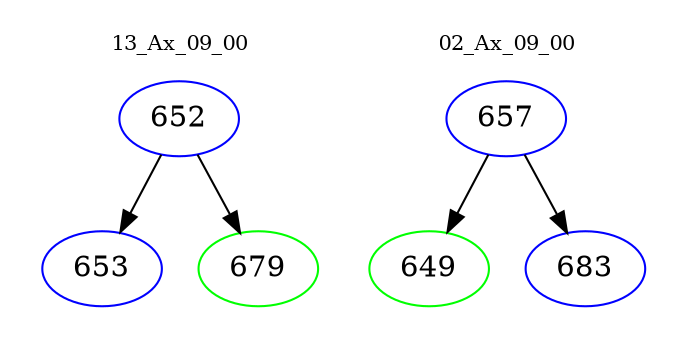 digraph{
subgraph cluster_0 {
color = white
label = "13_Ax_09_00";
fontsize=10;
T0_652 [label="652", color="blue"]
T0_652 -> T0_653 [color="black"]
T0_653 [label="653", color="blue"]
T0_652 -> T0_679 [color="black"]
T0_679 [label="679", color="green"]
}
subgraph cluster_1 {
color = white
label = "02_Ax_09_00";
fontsize=10;
T1_657 [label="657", color="blue"]
T1_657 -> T1_649 [color="black"]
T1_649 [label="649", color="green"]
T1_657 -> T1_683 [color="black"]
T1_683 [label="683", color="blue"]
}
}
